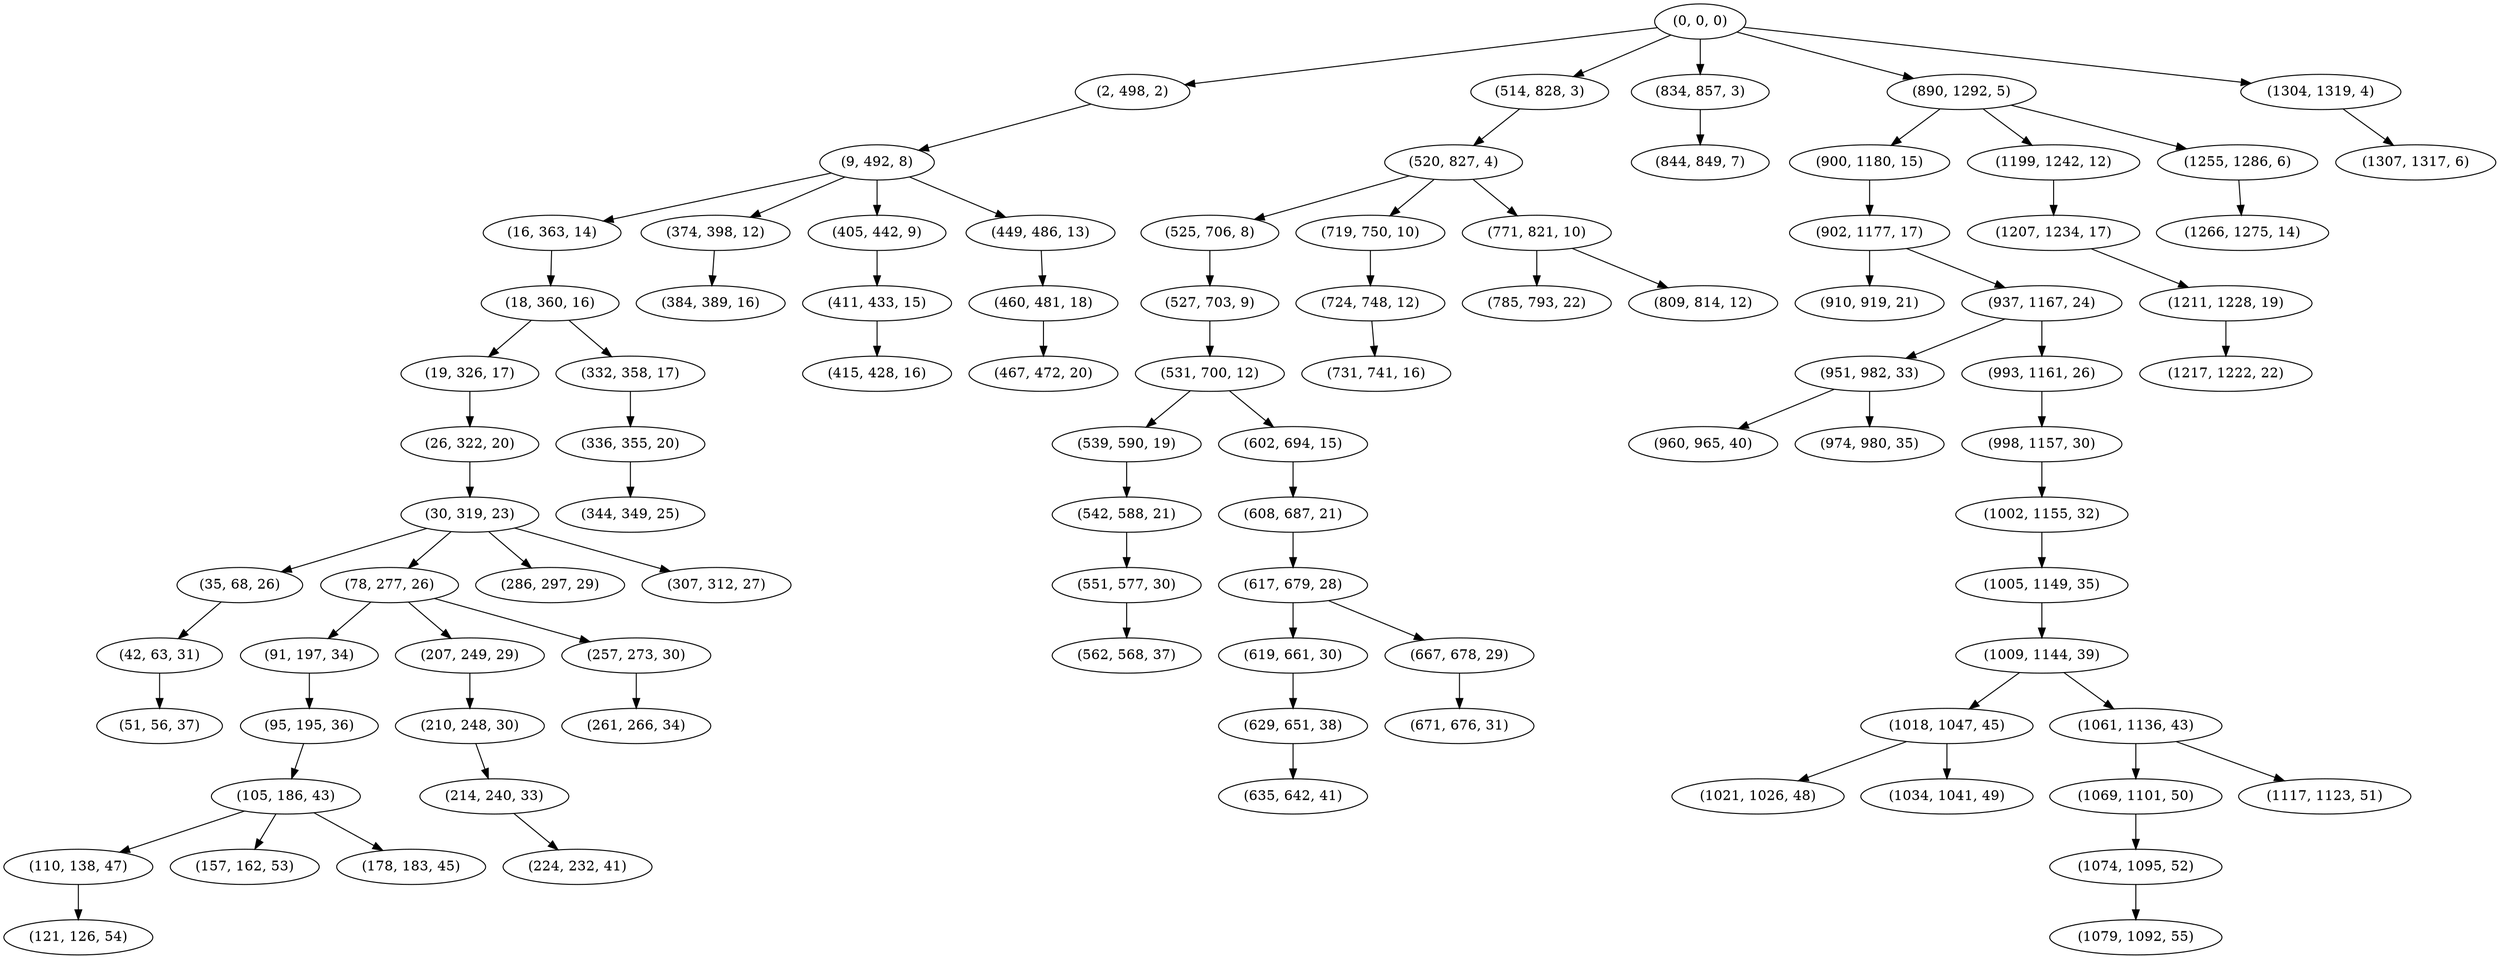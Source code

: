 digraph tree {
    "(0, 0, 0)";
    "(2, 498, 2)";
    "(9, 492, 8)";
    "(16, 363, 14)";
    "(18, 360, 16)";
    "(19, 326, 17)";
    "(26, 322, 20)";
    "(30, 319, 23)";
    "(35, 68, 26)";
    "(42, 63, 31)";
    "(51, 56, 37)";
    "(78, 277, 26)";
    "(91, 197, 34)";
    "(95, 195, 36)";
    "(105, 186, 43)";
    "(110, 138, 47)";
    "(121, 126, 54)";
    "(157, 162, 53)";
    "(178, 183, 45)";
    "(207, 249, 29)";
    "(210, 248, 30)";
    "(214, 240, 33)";
    "(224, 232, 41)";
    "(257, 273, 30)";
    "(261, 266, 34)";
    "(286, 297, 29)";
    "(307, 312, 27)";
    "(332, 358, 17)";
    "(336, 355, 20)";
    "(344, 349, 25)";
    "(374, 398, 12)";
    "(384, 389, 16)";
    "(405, 442, 9)";
    "(411, 433, 15)";
    "(415, 428, 16)";
    "(449, 486, 13)";
    "(460, 481, 18)";
    "(467, 472, 20)";
    "(514, 828, 3)";
    "(520, 827, 4)";
    "(525, 706, 8)";
    "(527, 703, 9)";
    "(531, 700, 12)";
    "(539, 590, 19)";
    "(542, 588, 21)";
    "(551, 577, 30)";
    "(562, 568, 37)";
    "(602, 694, 15)";
    "(608, 687, 21)";
    "(617, 679, 28)";
    "(619, 661, 30)";
    "(629, 651, 38)";
    "(635, 642, 41)";
    "(667, 678, 29)";
    "(671, 676, 31)";
    "(719, 750, 10)";
    "(724, 748, 12)";
    "(731, 741, 16)";
    "(771, 821, 10)";
    "(785, 793, 22)";
    "(809, 814, 12)";
    "(834, 857, 3)";
    "(844, 849, 7)";
    "(890, 1292, 5)";
    "(900, 1180, 15)";
    "(902, 1177, 17)";
    "(910, 919, 21)";
    "(937, 1167, 24)";
    "(951, 982, 33)";
    "(960, 965, 40)";
    "(974, 980, 35)";
    "(993, 1161, 26)";
    "(998, 1157, 30)";
    "(1002, 1155, 32)";
    "(1005, 1149, 35)";
    "(1009, 1144, 39)";
    "(1018, 1047, 45)";
    "(1021, 1026, 48)";
    "(1034, 1041, 49)";
    "(1061, 1136, 43)";
    "(1069, 1101, 50)";
    "(1074, 1095, 52)";
    "(1079, 1092, 55)";
    "(1117, 1123, 51)";
    "(1199, 1242, 12)";
    "(1207, 1234, 17)";
    "(1211, 1228, 19)";
    "(1217, 1222, 22)";
    "(1255, 1286, 6)";
    "(1266, 1275, 14)";
    "(1304, 1319, 4)";
    "(1307, 1317, 6)";
    "(0, 0, 0)" -> "(2, 498, 2)";
    "(0, 0, 0)" -> "(514, 828, 3)";
    "(0, 0, 0)" -> "(834, 857, 3)";
    "(0, 0, 0)" -> "(890, 1292, 5)";
    "(0, 0, 0)" -> "(1304, 1319, 4)";
    "(2, 498, 2)" -> "(9, 492, 8)";
    "(9, 492, 8)" -> "(16, 363, 14)";
    "(9, 492, 8)" -> "(374, 398, 12)";
    "(9, 492, 8)" -> "(405, 442, 9)";
    "(9, 492, 8)" -> "(449, 486, 13)";
    "(16, 363, 14)" -> "(18, 360, 16)";
    "(18, 360, 16)" -> "(19, 326, 17)";
    "(18, 360, 16)" -> "(332, 358, 17)";
    "(19, 326, 17)" -> "(26, 322, 20)";
    "(26, 322, 20)" -> "(30, 319, 23)";
    "(30, 319, 23)" -> "(35, 68, 26)";
    "(30, 319, 23)" -> "(78, 277, 26)";
    "(30, 319, 23)" -> "(286, 297, 29)";
    "(30, 319, 23)" -> "(307, 312, 27)";
    "(35, 68, 26)" -> "(42, 63, 31)";
    "(42, 63, 31)" -> "(51, 56, 37)";
    "(78, 277, 26)" -> "(91, 197, 34)";
    "(78, 277, 26)" -> "(207, 249, 29)";
    "(78, 277, 26)" -> "(257, 273, 30)";
    "(91, 197, 34)" -> "(95, 195, 36)";
    "(95, 195, 36)" -> "(105, 186, 43)";
    "(105, 186, 43)" -> "(110, 138, 47)";
    "(105, 186, 43)" -> "(157, 162, 53)";
    "(105, 186, 43)" -> "(178, 183, 45)";
    "(110, 138, 47)" -> "(121, 126, 54)";
    "(207, 249, 29)" -> "(210, 248, 30)";
    "(210, 248, 30)" -> "(214, 240, 33)";
    "(214, 240, 33)" -> "(224, 232, 41)";
    "(257, 273, 30)" -> "(261, 266, 34)";
    "(332, 358, 17)" -> "(336, 355, 20)";
    "(336, 355, 20)" -> "(344, 349, 25)";
    "(374, 398, 12)" -> "(384, 389, 16)";
    "(405, 442, 9)" -> "(411, 433, 15)";
    "(411, 433, 15)" -> "(415, 428, 16)";
    "(449, 486, 13)" -> "(460, 481, 18)";
    "(460, 481, 18)" -> "(467, 472, 20)";
    "(514, 828, 3)" -> "(520, 827, 4)";
    "(520, 827, 4)" -> "(525, 706, 8)";
    "(520, 827, 4)" -> "(719, 750, 10)";
    "(520, 827, 4)" -> "(771, 821, 10)";
    "(525, 706, 8)" -> "(527, 703, 9)";
    "(527, 703, 9)" -> "(531, 700, 12)";
    "(531, 700, 12)" -> "(539, 590, 19)";
    "(531, 700, 12)" -> "(602, 694, 15)";
    "(539, 590, 19)" -> "(542, 588, 21)";
    "(542, 588, 21)" -> "(551, 577, 30)";
    "(551, 577, 30)" -> "(562, 568, 37)";
    "(602, 694, 15)" -> "(608, 687, 21)";
    "(608, 687, 21)" -> "(617, 679, 28)";
    "(617, 679, 28)" -> "(619, 661, 30)";
    "(617, 679, 28)" -> "(667, 678, 29)";
    "(619, 661, 30)" -> "(629, 651, 38)";
    "(629, 651, 38)" -> "(635, 642, 41)";
    "(667, 678, 29)" -> "(671, 676, 31)";
    "(719, 750, 10)" -> "(724, 748, 12)";
    "(724, 748, 12)" -> "(731, 741, 16)";
    "(771, 821, 10)" -> "(785, 793, 22)";
    "(771, 821, 10)" -> "(809, 814, 12)";
    "(834, 857, 3)" -> "(844, 849, 7)";
    "(890, 1292, 5)" -> "(900, 1180, 15)";
    "(890, 1292, 5)" -> "(1199, 1242, 12)";
    "(890, 1292, 5)" -> "(1255, 1286, 6)";
    "(900, 1180, 15)" -> "(902, 1177, 17)";
    "(902, 1177, 17)" -> "(910, 919, 21)";
    "(902, 1177, 17)" -> "(937, 1167, 24)";
    "(937, 1167, 24)" -> "(951, 982, 33)";
    "(937, 1167, 24)" -> "(993, 1161, 26)";
    "(951, 982, 33)" -> "(960, 965, 40)";
    "(951, 982, 33)" -> "(974, 980, 35)";
    "(993, 1161, 26)" -> "(998, 1157, 30)";
    "(998, 1157, 30)" -> "(1002, 1155, 32)";
    "(1002, 1155, 32)" -> "(1005, 1149, 35)";
    "(1005, 1149, 35)" -> "(1009, 1144, 39)";
    "(1009, 1144, 39)" -> "(1018, 1047, 45)";
    "(1009, 1144, 39)" -> "(1061, 1136, 43)";
    "(1018, 1047, 45)" -> "(1021, 1026, 48)";
    "(1018, 1047, 45)" -> "(1034, 1041, 49)";
    "(1061, 1136, 43)" -> "(1069, 1101, 50)";
    "(1061, 1136, 43)" -> "(1117, 1123, 51)";
    "(1069, 1101, 50)" -> "(1074, 1095, 52)";
    "(1074, 1095, 52)" -> "(1079, 1092, 55)";
    "(1199, 1242, 12)" -> "(1207, 1234, 17)";
    "(1207, 1234, 17)" -> "(1211, 1228, 19)";
    "(1211, 1228, 19)" -> "(1217, 1222, 22)";
    "(1255, 1286, 6)" -> "(1266, 1275, 14)";
    "(1304, 1319, 4)" -> "(1307, 1317, 6)";
}
